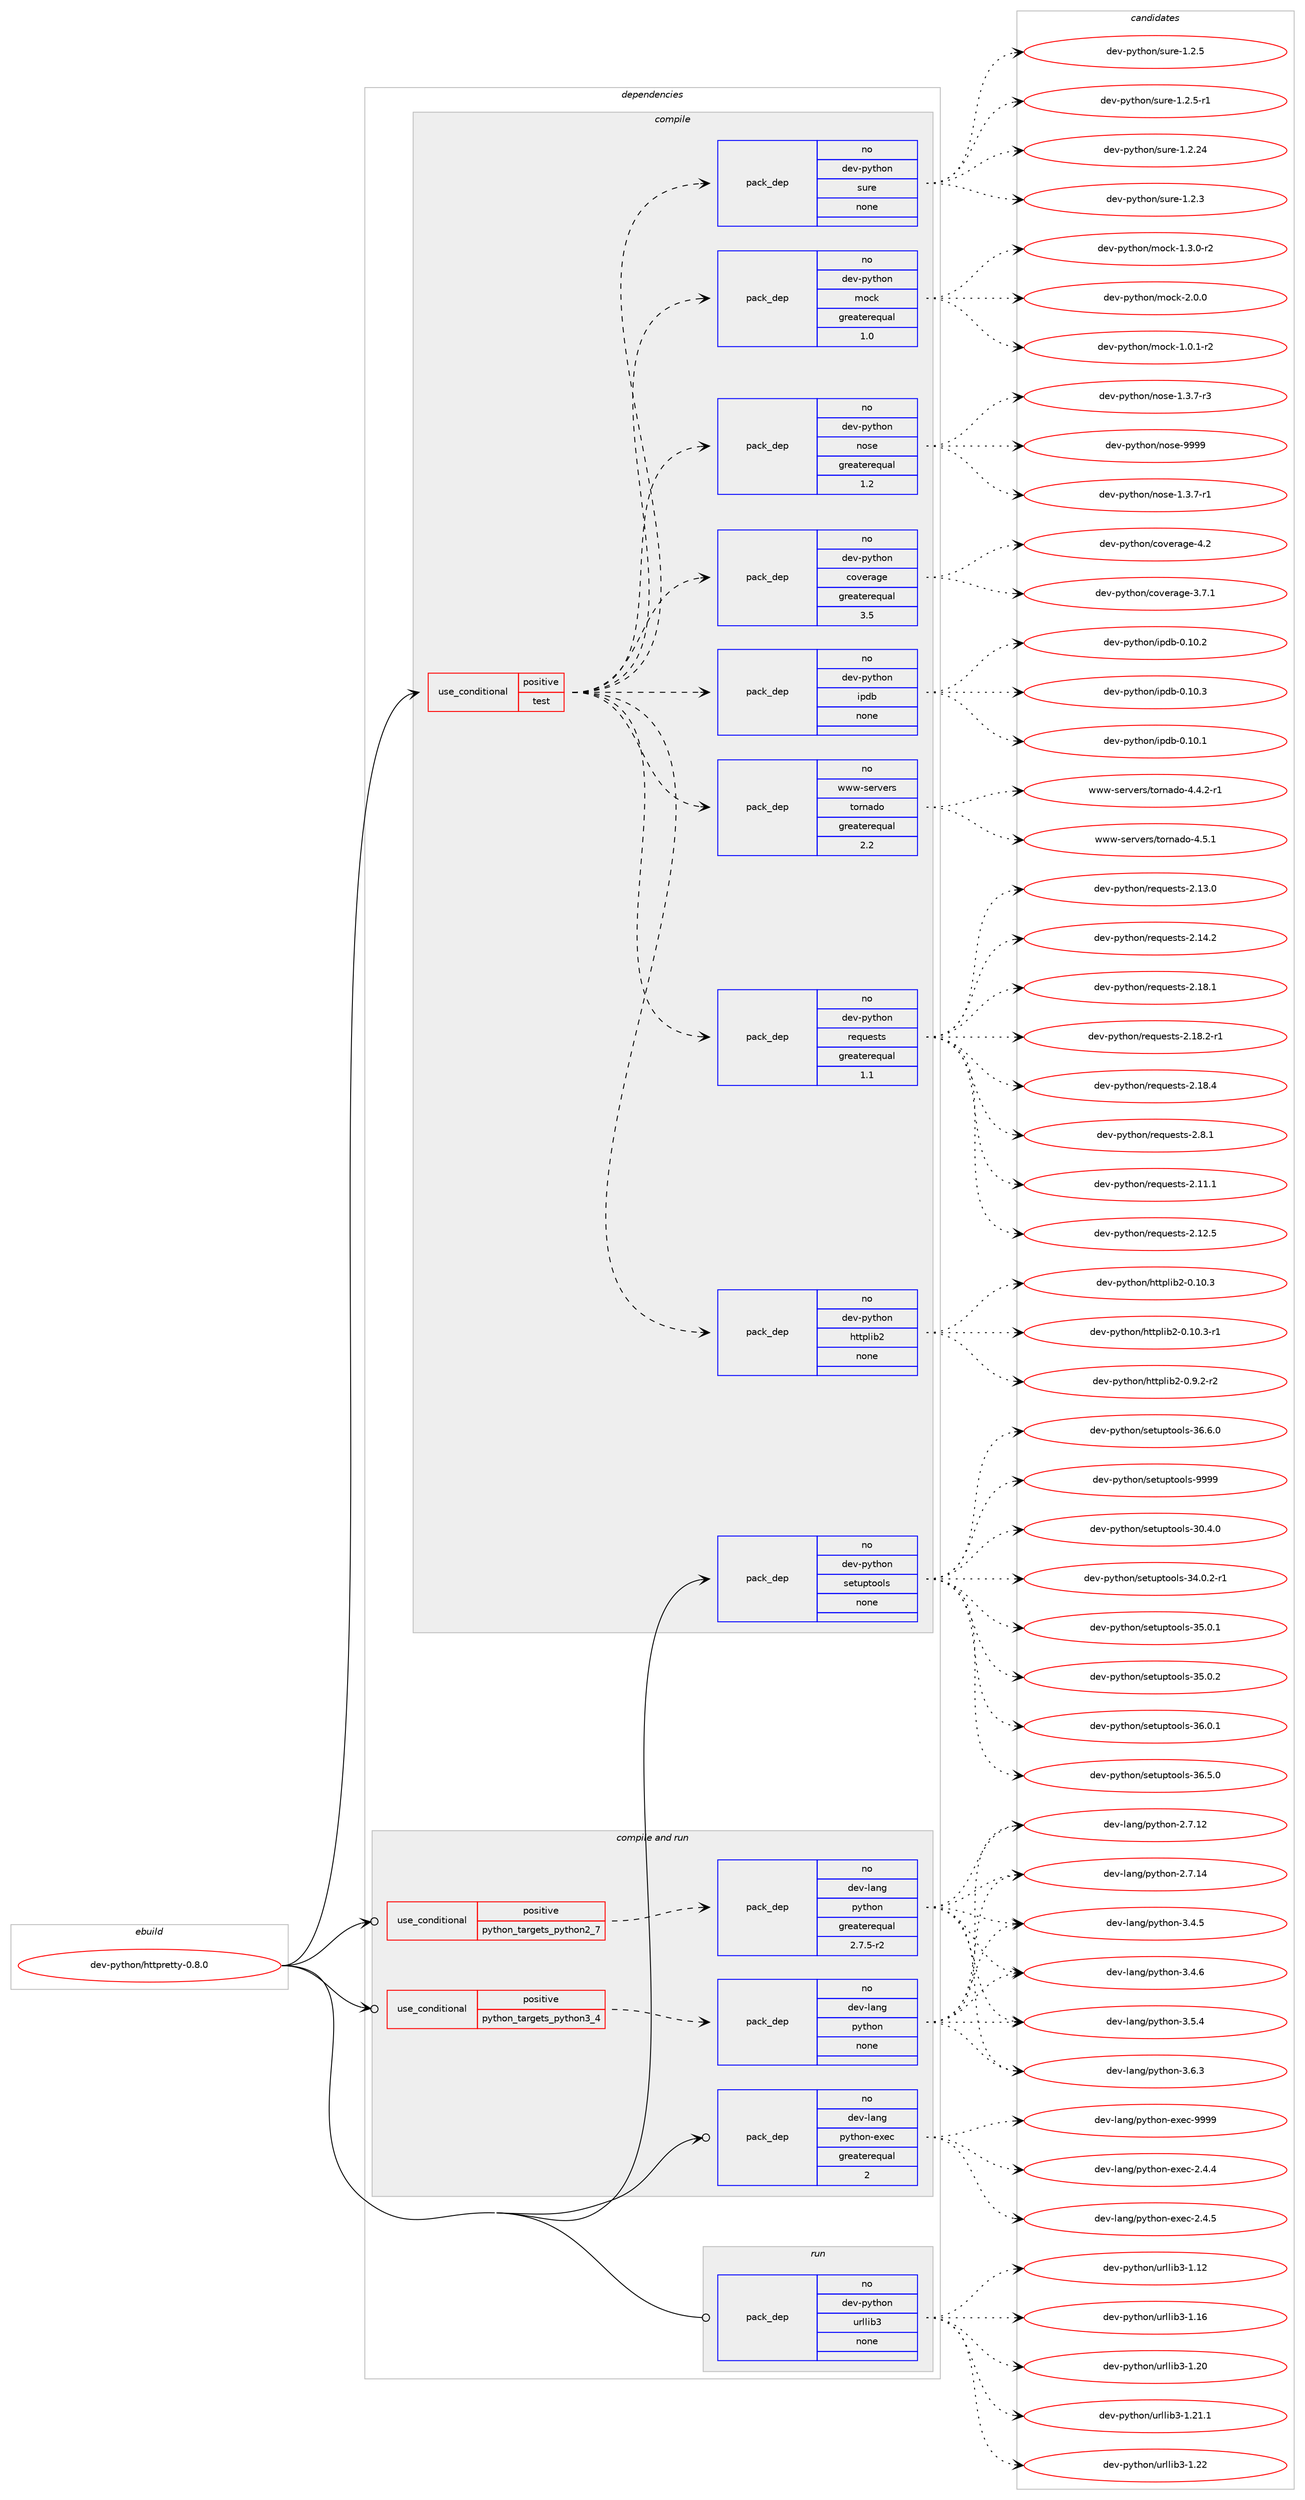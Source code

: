 digraph prolog {

# *************
# Graph options
# *************

newrank=true;
concentrate=true;
compound=true;
graph [rankdir=LR,fontname=Helvetica,fontsize=10,ranksep=1.5];#, ranksep=2.5, nodesep=0.2];
edge  [arrowhead=vee];
node  [fontname=Helvetica,fontsize=10];

# **********
# The ebuild
# **********

subgraph cluster_leftcol {
color=gray;
rank=same;
label=<<i>ebuild</i>>;
id [label="dev-python/httpretty-0.8.0", color=red, width=4, href="../dev-python/httpretty-0.8.0.svg"];
}

# ****************
# The dependencies
# ****************

subgraph cluster_midcol {
color=gray;
label=<<i>dependencies</i>>;
subgraph cluster_compile {
fillcolor="#eeeeee";
style=filled;
label=<<i>compile</i>>;
subgraph cond33720 {
dependency160616 [label=<<TABLE BORDER="0" CELLBORDER="1" CELLSPACING="0" CELLPADDING="4"><TR><TD ROWSPAN="3" CELLPADDING="10">use_conditional</TD></TR><TR><TD>positive</TD></TR><TR><TD>test</TD></TR></TABLE>>, shape=none, color=red];
subgraph pack123046 {
dependency160617 [label=<<TABLE BORDER="0" CELLBORDER="1" CELLSPACING="0" CELLPADDING="4" WIDTH="220"><TR><TD ROWSPAN="6" CELLPADDING="30">pack_dep</TD></TR><TR><TD WIDTH="110">no</TD></TR><TR><TD>dev-python</TD></TR><TR><TD>coverage</TD></TR><TR><TD>greaterequal</TD></TR><TR><TD>3.5</TD></TR></TABLE>>, shape=none, color=blue];
}
dependency160616:e -> dependency160617:w [weight=20,style="dashed",arrowhead="vee"];
subgraph pack123047 {
dependency160618 [label=<<TABLE BORDER="0" CELLBORDER="1" CELLSPACING="0" CELLPADDING="4" WIDTH="220"><TR><TD ROWSPAN="6" CELLPADDING="30">pack_dep</TD></TR><TR><TD WIDTH="110">no</TD></TR><TR><TD>dev-python</TD></TR><TR><TD>nose</TD></TR><TR><TD>greaterequal</TD></TR><TR><TD>1.2</TD></TR></TABLE>>, shape=none, color=blue];
}
dependency160616:e -> dependency160618:w [weight=20,style="dashed",arrowhead="vee"];
subgraph pack123048 {
dependency160619 [label=<<TABLE BORDER="0" CELLBORDER="1" CELLSPACING="0" CELLPADDING="4" WIDTH="220"><TR><TD ROWSPAN="6" CELLPADDING="30">pack_dep</TD></TR><TR><TD WIDTH="110">no</TD></TR><TR><TD>dev-python</TD></TR><TR><TD>mock</TD></TR><TR><TD>greaterequal</TD></TR><TR><TD>1.0</TD></TR></TABLE>>, shape=none, color=blue];
}
dependency160616:e -> dependency160619:w [weight=20,style="dashed",arrowhead="vee"];
subgraph pack123049 {
dependency160620 [label=<<TABLE BORDER="0" CELLBORDER="1" CELLSPACING="0" CELLPADDING="4" WIDTH="220"><TR><TD ROWSPAN="6" CELLPADDING="30">pack_dep</TD></TR><TR><TD WIDTH="110">no</TD></TR><TR><TD>dev-python</TD></TR><TR><TD>sure</TD></TR><TR><TD>none</TD></TR><TR><TD></TD></TR></TABLE>>, shape=none, color=blue];
}
dependency160616:e -> dependency160620:w [weight=20,style="dashed",arrowhead="vee"];
subgraph pack123050 {
dependency160621 [label=<<TABLE BORDER="0" CELLBORDER="1" CELLSPACING="0" CELLPADDING="4" WIDTH="220"><TR><TD ROWSPAN="6" CELLPADDING="30">pack_dep</TD></TR><TR><TD WIDTH="110">no</TD></TR><TR><TD>dev-python</TD></TR><TR><TD>httplib2</TD></TR><TR><TD>none</TD></TR><TR><TD></TD></TR></TABLE>>, shape=none, color=blue];
}
dependency160616:e -> dependency160621:w [weight=20,style="dashed",arrowhead="vee"];
subgraph pack123051 {
dependency160622 [label=<<TABLE BORDER="0" CELLBORDER="1" CELLSPACING="0" CELLPADDING="4" WIDTH="220"><TR><TD ROWSPAN="6" CELLPADDING="30">pack_dep</TD></TR><TR><TD WIDTH="110">no</TD></TR><TR><TD>dev-python</TD></TR><TR><TD>requests</TD></TR><TR><TD>greaterequal</TD></TR><TR><TD>1.1</TD></TR></TABLE>>, shape=none, color=blue];
}
dependency160616:e -> dependency160622:w [weight=20,style="dashed",arrowhead="vee"];
subgraph pack123052 {
dependency160623 [label=<<TABLE BORDER="0" CELLBORDER="1" CELLSPACING="0" CELLPADDING="4" WIDTH="220"><TR><TD ROWSPAN="6" CELLPADDING="30">pack_dep</TD></TR><TR><TD WIDTH="110">no</TD></TR><TR><TD>www-servers</TD></TR><TR><TD>tornado</TD></TR><TR><TD>greaterequal</TD></TR><TR><TD>2.2</TD></TR></TABLE>>, shape=none, color=blue];
}
dependency160616:e -> dependency160623:w [weight=20,style="dashed",arrowhead="vee"];
subgraph pack123053 {
dependency160624 [label=<<TABLE BORDER="0" CELLBORDER="1" CELLSPACING="0" CELLPADDING="4" WIDTH="220"><TR><TD ROWSPAN="6" CELLPADDING="30">pack_dep</TD></TR><TR><TD WIDTH="110">no</TD></TR><TR><TD>dev-python</TD></TR><TR><TD>ipdb</TD></TR><TR><TD>none</TD></TR><TR><TD></TD></TR></TABLE>>, shape=none, color=blue];
}
dependency160616:e -> dependency160624:w [weight=20,style="dashed",arrowhead="vee"];
}
id:e -> dependency160616:w [weight=20,style="solid",arrowhead="vee"];
subgraph pack123054 {
dependency160625 [label=<<TABLE BORDER="0" CELLBORDER="1" CELLSPACING="0" CELLPADDING="4" WIDTH="220"><TR><TD ROWSPAN="6" CELLPADDING="30">pack_dep</TD></TR><TR><TD WIDTH="110">no</TD></TR><TR><TD>dev-python</TD></TR><TR><TD>setuptools</TD></TR><TR><TD>none</TD></TR><TR><TD></TD></TR></TABLE>>, shape=none, color=blue];
}
id:e -> dependency160625:w [weight=20,style="solid",arrowhead="vee"];
}
subgraph cluster_compileandrun {
fillcolor="#eeeeee";
style=filled;
label=<<i>compile and run</i>>;
subgraph cond33721 {
dependency160626 [label=<<TABLE BORDER="0" CELLBORDER="1" CELLSPACING="0" CELLPADDING="4"><TR><TD ROWSPAN="3" CELLPADDING="10">use_conditional</TD></TR><TR><TD>positive</TD></TR><TR><TD>python_targets_python2_7</TD></TR></TABLE>>, shape=none, color=red];
subgraph pack123055 {
dependency160627 [label=<<TABLE BORDER="0" CELLBORDER="1" CELLSPACING="0" CELLPADDING="4" WIDTH="220"><TR><TD ROWSPAN="6" CELLPADDING="30">pack_dep</TD></TR><TR><TD WIDTH="110">no</TD></TR><TR><TD>dev-lang</TD></TR><TR><TD>python</TD></TR><TR><TD>greaterequal</TD></TR><TR><TD>2.7.5-r2</TD></TR></TABLE>>, shape=none, color=blue];
}
dependency160626:e -> dependency160627:w [weight=20,style="dashed",arrowhead="vee"];
}
id:e -> dependency160626:w [weight=20,style="solid",arrowhead="odotvee"];
subgraph cond33722 {
dependency160628 [label=<<TABLE BORDER="0" CELLBORDER="1" CELLSPACING="0" CELLPADDING="4"><TR><TD ROWSPAN="3" CELLPADDING="10">use_conditional</TD></TR><TR><TD>positive</TD></TR><TR><TD>python_targets_python3_4</TD></TR></TABLE>>, shape=none, color=red];
subgraph pack123056 {
dependency160629 [label=<<TABLE BORDER="0" CELLBORDER="1" CELLSPACING="0" CELLPADDING="4" WIDTH="220"><TR><TD ROWSPAN="6" CELLPADDING="30">pack_dep</TD></TR><TR><TD WIDTH="110">no</TD></TR><TR><TD>dev-lang</TD></TR><TR><TD>python</TD></TR><TR><TD>none</TD></TR><TR><TD></TD></TR></TABLE>>, shape=none, color=blue];
}
dependency160628:e -> dependency160629:w [weight=20,style="dashed",arrowhead="vee"];
}
id:e -> dependency160628:w [weight=20,style="solid",arrowhead="odotvee"];
subgraph pack123057 {
dependency160630 [label=<<TABLE BORDER="0" CELLBORDER="1" CELLSPACING="0" CELLPADDING="4" WIDTH="220"><TR><TD ROWSPAN="6" CELLPADDING="30">pack_dep</TD></TR><TR><TD WIDTH="110">no</TD></TR><TR><TD>dev-lang</TD></TR><TR><TD>python-exec</TD></TR><TR><TD>greaterequal</TD></TR><TR><TD>2</TD></TR></TABLE>>, shape=none, color=blue];
}
id:e -> dependency160630:w [weight=20,style="solid",arrowhead="odotvee"];
}
subgraph cluster_run {
fillcolor="#eeeeee";
style=filled;
label=<<i>run</i>>;
subgraph pack123058 {
dependency160631 [label=<<TABLE BORDER="0" CELLBORDER="1" CELLSPACING="0" CELLPADDING="4" WIDTH="220"><TR><TD ROWSPAN="6" CELLPADDING="30">pack_dep</TD></TR><TR><TD WIDTH="110">no</TD></TR><TR><TD>dev-python</TD></TR><TR><TD>urllib3</TD></TR><TR><TD>none</TD></TR><TR><TD></TD></TR></TABLE>>, shape=none, color=blue];
}
id:e -> dependency160631:w [weight=20,style="solid",arrowhead="odot"];
}
}

# **************
# The candidates
# **************

subgraph cluster_choices {
rank=same;
color=gray;
label=<<i>candidates</i>>;

subgraph choice123046 {
color=black;
nodesep=1;
choice10010111845112121116104111110479911111810111497103101455146554649 [label="dev-python/coverage-3.7.1", color=red, width=4,href="../dev-python/coverage-3.7.1.svg"];
choice1001011184511212111610411111047991111181011149710310145524650 [label="dev-python/coverage-4.2", color=red, width=4,href="../dev-python/coverage-4.2.svg"];
dependency160617:e -> choice10010111845112121116104111110479911111810111497103101455146554649:w [style=dotted,weight="100"];
dependency160617:e -> choice1001011184511212111610411111047991111181011149710310145524650:w [style=dotted,weight="100"];
}
subgraph choice123047 {
color=black;
nodesep=1;
choice10010111845112121116104111110471101111151014549465146554511449 [label="dev-python/nose-1.3.7-r1", color=red, width=4,href="../dev-python/nose-1.3.7-r1.svg"];
choice10010111845112121116104111110471101111151014549465146554511451 [label="dev-python/nose-1.3.7-r3", color=red, width=4,href="../dev-python/nose-1.3.7-r3.svg"];
choice10010111845112121116104111110471101111151014557575757 [label="dev-python/nose-9999", color=red, width=4,href="../dev-python/nose-9999.svg"];
dependency160618:e -> choice10010111845112121116104111110471101111151014549465146554511449:w [style=dotted,weight="100"];
dependency160618:e -> choice10010111845112121116104111110471101111151014549465146554511451:w [style=dotted,weight="100"];
dependency160618:e -> choice10010111845112121116104111110471101111151014557575757:w [style=dotted,weight="100"];
}
subgraph choice123048 {
color=black;
nodesep=1;
choice1001011184511212111610411111047109111991074549464846494511450 [label="dev-python/mock-1.0.1-r2", color=red, width=4,href="../dev-python/mock-1.0.1-r2.svg"];
choice1001011184511212111610411111047109111991074549465146484511450 [label="dev-python/mock-1.3.0-r2", color=red, width=4,href="../dev-python/mock-1.3.0-r2.svg"];
choice100101118451121211161041111104710911199107455046484648 [label="dev-python/mock-2.0.0", color=red, width=4,href="../dev-python/mock-2.0.0.svg"];
dependency160619:e -> choice1001011184511212111610411111047109111991074549464846494511450:w [style=dotted,weight="100"];
dependency160619:e -> choice1001011184511212111610411111047109111991074549465146484511450:w [style=dotted,weight="100"];
dependency160619:e -> choice100101118451121211161041111104710911199107455046484648:w [style=dotted,weight="100"];
}
subgraph choice123049 {
color=black;
nodesep=1;
choice100101118451121211161041111104711511711410145494650465052 [label="dev-python/sure-1.2.24", color=red, width=4,href="../dev-python/sure-1.2.24.svg"];
choice1001011184511212111610411111047115117114101454946504651 [label="dev-python/sure-1.2.3", color=red, width=4,href="../dev-python/sure-1.2.3.svg"];
choice1001011184511212111610411111047115117114101454946504653 [label="dev-python/sure-1.2.5", color=red, width=4,href="../dev-python/sure-1.2.5.svg"];
choice10010111845112121116104111110471151171141014549465046534511449 [label="dev-python/sure-1.2.5-r1", color=red, width=4,href="../dev-python/sure-1.2.5-r1.svg"];
dependency160620:e -> choice100101118451121211161041111104711511711410145494650465052:w [style=dotted,weight="100"];
dependency160620:e -> choice1001011184511212111610411111047115117114101454946504651:w [style=dotted,weight="100"];
dependency160620:e -> choice1001011184511212111610411111047115117114101454946504653:w [style=dotted,weight="100"];
dependency160620:e -> choice10010111845112121116104111110471151171141014549465046534511449:w [style=dotted,weight="100"];
}
subgraph choice123050 {
color=black;
nodesep=1;
choice1001011184511212111610411111047104116116112108105985045484649484651 [label="dev-python/httplib2-0.10.3", color=red, width=4,href="../dev-python/httplib2-0.10.3.svg"];
choice10010111845112121116104111110471041161161121081059850454846494846514511449 [label="dev-python/httplib2-0.10.3-r1", color=red, width=4,href="../dev-python/httplib2-0.10.3-r1.svg"];
choice100101118451121211161041111104710411611611210810598504548465746504511450 [label="dev-python/httplib2-0.9.2-r2", color=red, width=4,href="../dev-python/httplib2-0.9.2-r2.svg"];
dependency160621:e -> choice1001011184511212111610411111047104116116112108105985045484649484651:w [style=dotted,weight="100"];
dependency160621:e -> choice10010111845112121116104111110471041161161121081059850454846494846514511449:w [style=dotted,weight="100"];
dependency160621:e -> choice100101118451121211161041111104710411611611210810598504548465746504511450:w [style=dotted,weight="100"];
}
subgraph choice123051 {
color=black;
nodesep=1;
choice100101118451121211161041111104711410111311710111511611545504649494649 [label="dev-python/requests-2.11.1", color=red, width=4,href="../dev-python/requests-2.11.1.svg"];
choice100101118451121211161041111104711410111311710111511611545504649504653 [label="dev-python/requests-2.12.5", color=red, width=4,href="../dev-python/requests-2.12.5.svg"];
choice100101118451121211161041111104711410111311710111511611545504649514648 [label="dev-python/requests-2.13.0", color=red, width=4,href="../dev-python/requests-2.13.0.svg"];
choice100101118451121211161041111104711410111311710111511611545504649524650 [label="dev-python/requests-2.14.2", color=red, width=4,href="../dev-python/requests-2.14.2.svg"];
choice100101118451121211161041111104711410111311710111511611545504649564649 [label="dev-python/requests-2.18.1", color=red, width=4,href="../dev-python/requests-2.18.1.svg"];
choice1001011184511212111610411111047114101113117101115116115455046495646504511449 [label="dev-python/requests-2.18.2-r1", color=red, width=4,href="../dev-python/requests-2.18.2-r1.svg"];
choice100101118451121211161041111104711410111311710111511611545504649564652 [label="dev-python/requests-2.18.4", color=red, width=4,href="../dev-python/requests-2.18.4.svg"];
choice1001011184511212111610411111047114101113117101115116115455046564649 [label="dev-python/requests-2.8.1", color=red, width=4,href="../dev-python/requests-2.8.1.svg"];
dependency160622:e -> choice100101118451121211161041111104711410111311710111511611545504649494649:w [style=dotted,weight="100"];
dependency160622:e -> choice100101118451121211161041111104711410111311710111511611545504649504653:w [style=dotted,weight="100"];
dependency160622:e -> choice100101118451121211161041111104711410111311710111511611545504649514648:w [style=dotted,weight="100"];
dependency160622:e -> choice100101118451121211161041111104711410111311710111511611545504649524650:w [style=dotted,weight="100"];
dependency160622:e -> choice100101118451121211161041111104711410111311710111511611545504649564649:w [style=dotted,weight="100"];
dependency160622:e -> choice1001011184511212111610411111047114101113117101115116115455046495646504511449:w [style=dotted,weight="100"];
dependency160622:e -> choice100101118451121211161041111104711410111311710111511611545504649564652:w [style=dotted,weight="100"];
dependency160622:e -> choice1001011184511212111610411111047114101113117101115116115455046564649:w [style=dotted,weight="100"];
}
subgraph choice123052 {
color=black;
nodesep=1;
choice1191191194511510111411810111411547116111114110971001114552465246504511449 [label="www-servers/tornado-4.4.2-r1", color=red, width=4,href="../www-servers/tornado-4.4.2-r1.svg"];
choice119119119451151011141181011141154711611111411097100111455246534649 [label="www-servers/tornado-4.5.1", color=red, width=4,href="../www-servers/tornado-4.5.1.svg"];
dependency160623:e -> choice1191191194511510111411810111411547116111114110971001114552465246504511449:w [style=dotted,weight="100"];
dependency160623:e -> choice119119119451151011141181011141154711611111411097100111455246534649:w [style=dotted,weight="100"];
}
subgraph choice123053 {
color=black;
nodesep=1;
choice10010111845112121116104111110471051121009845484649484649 [label="dev-python/ipdb-0.10.1", color=red, width=4,href="../dev-python/ipdb-0.10.1.svg"];
choice10010111845112121116104111110471051121009845484649484650 [label="dev-python/ipdb-0.10.2", color=red, width=4,href="../dev-python/ipdb-0.10.2.svg"];
choice10010111845112121116104111110471051121009845484649484651 [label="dev-python/ipdb-0.10.3", color=red, width=4,href="../dev-python/ipdb-0.10.3.svg"];
dependency160624:e -> choice10010111845112121116104111110471051121009845484649484649:w [style=dotted,weight="100"];
dependency160624:e -> choice10010111845112121116104111110471051121009845484649484650:w [style=dotted,weight="100"];
dependency160624:e -> choice10010111845112121116104111110471051121009845484649484651:w [style=dotted,weight="100"];
}
subgraph choice123054 {
color=black;
nodesep=1;
choice100101118451121211161041111104711510111611711211611111110811545514846524648 [label="dev-python/setuptools-30.4.0", color=red, width=4,href="../dev-python/setuptools-30.4.0.svg"];
choice1001011184511212111610411111047115101116117112116111111108115455152464846504511449 [label="dev-python/setuptools-34.0.2-r1", color=red, width=4,href="../dev-python/setuptools-34.0.2-r1.svg"];
choice100101118451121211161041111104711510111611711211611111110811545515346484649 [label="dev-python/setuptools-35.0.1", color=red, width=4,href="../dev-python/setuptools-35.0.1.svg"];
choice100101118451121211161041111104711510111611711211611111110811545515346484650 [label="dev-python/setuptools-35.0.2", color=red, width=4,href="../dev-python/setuptools-35.0.2.svg"];
choice100101118451121211161041111104711510111611711211611111110811545515446484649 [label="dev-python/setuptools-36.0.1", color=red, width=4,href="../dev-python/setuptools-36.0.1.svg"];
choice100101118451121211161041111104711510111611711211611111110811545515446534648 [label="dev-python/setuptools-36.5.0", color=red, width=4,href="../dev-python/setuptools-36.5.0.svg"];
choice100101118451121211161041111104711510111611711211611111110811545515446544648 [label="dev-python/setuptools-36.6.0", color=red, width=4,href="../dev-python/setuptools-36.6.0.svg"];
choice10010111845112121116104111110471151011161171121161111111081154557575757 [label="dev-python/setuptools-9999", color=red, width=4,href="../dev-python/setuptools-9999.svg"];
dependency160625:e -> choice100101118451121211161041111104711510111611711211611111110811545514846524648:w [style=dotted,weight="100"];
dependency160625:e -> choice1001011184511212111610411111047115101116117112116111111108115455152464846504511449:w [style=dotted,weight="100"];
dependency160625:e -> choice100101118451121211161041111104711510111611711211611111110811545515346484649:w [style=dotted,weight="100"];
dependency160625:e -> choice100101118451121211161041111104711510111611711211611111110811545515346484650:w [style=dotted,weight="100"];
dependency160625:e -> choice100101118451121211161041111104711510111611711211611111110811545515446484649:w [style=dotted,weight="100"];
dependency160625:e -> choice100101118451121211161041111104711510111611711211611111110811545515446534648:w [style=dotted,weight="100"];
dependency160625:e -> choice100101118451121211161041111104711510111611711211611111110811545515446544648:w [style=dotted,weight="100"];
dependency160625:e -> choice10010111845112121116104111110471151011161171121161111111081154557575757:w [style=dotted,weight="100"];
}
subgraph choice123055 {
color=black;
nodesep=1;
choice10010111845108971101034711212111610411111045504655464950 [label="dev-lang/python-2.7.12", color=red, width=4,href="../dev-lang/python-2.7.12.svg"];
choice10010111845108971101034711212111610411111045504655464952 [label="dev-lang/python-2.7.14", color=red, width=4,href="../dev-lang/python-2.7.14.svg"];
choice100101118451089711010347112121116104111110455146524653 [label="dev-lang/python-3.4.5", color=red, width=4,href="../dev-lang/python-3.4.5.svg"];
choice100101118451089711010347112121116104111110455146524654 [label="dev-lang/python-3.4.6", color=red, width=4,href="../dev-lang/python-3.4.6.svg"];
choice100101118451089711010347112121116104111110455146534652 [label="dev-lang/python-3.5.4", color=red, width=4,href="../dev-lang/python-3.5.4.svg"];
choice100101118451089711010347112121116104111110455146544651 [label="dev-lang/python-3.6.3", color=red, width=4,href="../dev-lang/python-3.6.3.svg"];
dependency160627:e -> choice10010111845108971101034711212111610411111045504655464950:w [style=dotted,weight="100"];
dependency160627:e -> choice10010111845108971101034711212111610411111045504655464952:w [style=dotted,weight="100"];
dependency160627:e -> choice100101118451089711010347112121116104111110455146524653:w [style=dotted,weight="100"];
dependency160627:e -> choice100101118451089711010347112121116104111110455146524654:w [style=dotted,weight="100"];
dependency160627:e -> choice100101118451089711010347112121116104111110455146534652:w [style=dotted,weight="100"];
dependency160627:e -> choice100101118451089711010347112121116104111110455146544651:w [style=dotted,weight="100"];
}
subgraph choice123056 {
color=black;
nodesep=1;
choice10010111845108971101034711212111610411111045504655464950 [label="dev-lang/python-2.7.12", color=red, width=4,href="../dev-lang/python-2.7.12.svg"];
choice10010111845108971101034711212111610411111045504655464952 [label="dev-lang/python-2.7.14", color=red, width=4,href="../dev-lang/python-2.7.14.svg"];
choice100101118451089711010347112121116104111110455146524653 [label="dev-lang/python-3.4.5", color=red, width=4,href="../dev-lang/python-3.4.5.svg"];
choice100101118451089711010347112121116104111110455146524654 [label="dev-lang/python-3.4.6", color=red, width=4,href="../dev-lang/python-3.4.6.svg"];
choice100101118451089711010347112121116104111110455146534652 [label="dev-lang/python-3.5.4", color=red, width=4,href="../dev-lang/python-3.5.4.svg"];
choice100101118451089711010347112121116104111110455146544651 [label="dev-lang/python-3.6.3", color=red, width=4,href="../dev-lang/python-3.6.3.svg"];
dependency160629:e -> choice10010111845108971101034711212111610411111045504655464950:w [style=dotted,weight="100"];
dependency160629:e -> choice10010111845108971101034711212111610411111045504655464952:w [style=dotted,weight="100"];
dependency160629:e -> choice100101118451089711010347112121116104111110455146524653:w [style=dotted,weight="100"];
dependency160629:e -> choice100101118451089711010347112121116104111110455146524654:w [style=dotted,weight="100"];
dependency160629:e -> choice100101118451089711010347112121116104111110455146534652:w [style=dotted,weight="100"];
dependency160629:e -> choice100101118451089711010347112121116104111110455146544651:w [style=dotted,weight="100"];
}
subgraph choice123057 {
color=black;
nodesep=1;
choice1001011184510897110103471121211161041111104510112010199455046524652 [label="dev-lang/python-exec-2.4.4", color=red, width=4,href="../dev-lang/python-exec-2.4.4.svg"];
choice1001011184510897110103471121211161041111104510112010199455046524653 [label="dev-lang/python-exec-2.4.5", color=red, width=4,href="../dev-lang/python-exec-2.4.5.svg"];
choice10010111845108971101034711212111610411111045101120101994557575757 [label="dev-lang/python-exec-9999", color=red, width=4,href="../dev-lang/python-exec-9999.svg"];
dependency160630:e -> choice1001011184510897110103471121211161041111104510112010199455046524652:w [style=dotted,weight="100"];
dependency160630:e -> choice1001011184510897110103471121211161041111104510112010199455046524653:w [style=dotted,weight="100"];
dependency160630:e -> choice10010111845108971101034711212111610411111045101120101994557575757:w [style=dotted,weight="100"];
}
subgraph choice123058 {
color=black;
nodesep=1;
choice100101118451121211161041111104711711410810810598514549464950 [label="dev-python/urllib3-1.12", color=red, width=4,href="../dev-python/urllib3-1.12.svg"];
choice100101118451121211161041111104711711410810810598514549464954 [label="dev-python/urllib3-1.16", color=red, width=4,href="../dev-python/urllib3-1.16.svg"];
choice100101118451121211161041111104711711410810810598514549465048 [label="dev-python/urllib3-1.20", color=red, width=4,href="../dev-python/urllib3-1.20.svg"];
choice1001011184511212111610411111047117114108108105985145494650494649 [label="dev-python/urllib3-1.21.1", color=red, width=4,href="../dev-python/urllib3-1.21.1.svg"];
choice100101118451121211161041111104711711410810810598514549465050 [label="dev-python/urllib3-1.22", color=red, width=4,href="../dev-python/urllib3-1.22.svg"];
dependency160631:e -> choice100101118451121211161041111104711711410810810598514549464950:w [style=dotted,weight="100"];
dependency160631:e -> choice100101118451121211161041111104711711410810810598514549464954:w [style=dotted,weight="100"];
dependency160631:e -> choice100101118451121211161041111104711711410810810598514549465048:w [style=dotted,weight="100"];
dependency160631:e -> choice1001011184511212111610411111047117114108108105985145494650494649:w [style=dotted,weight="100"];
dependency160631:e -> choice100101118451121211161041111104711711410810810598514549465050:w [style=dotted,weight="100"];
}
}

}
